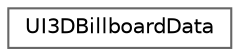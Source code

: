 digraph "Graphical Class Hierarchy"
{
 // LATEX_PDF_SIZE
  bgcolor="transparent";
  edge [fontname=Helvetica,fontsize=10,labelfontname=Helvetica,labelfontsize=10];
  node [fontname=Helvetica,fontsize=10,shape=box,height=0.2,width=0.4];
  rankdir="LR";
  Node0 [id="Node000000",label="UI3DBillboardData",height=0.2,width=0.4,color="grey40", fillcolor="white", style="filled",URL="$struct_u_i3_d_billboard_data.html",tooltip=" "];
}
